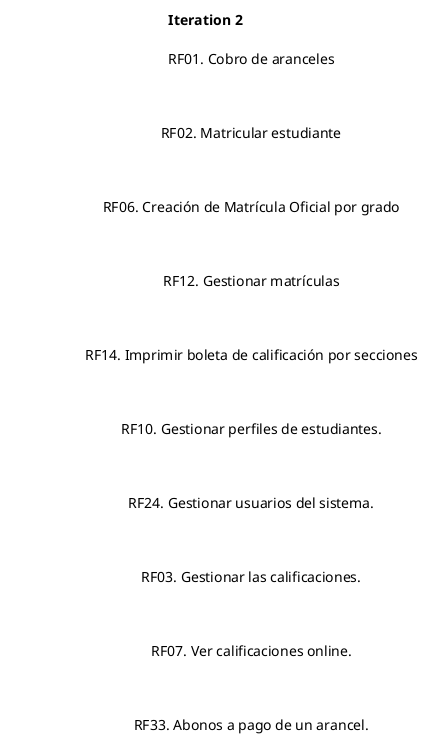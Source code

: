 @startuml
'skinparam BackgroundColor transparent
left to right direction


label RF01 as "RF01. Cobro de aranceles"
label RF02 as "RF02. Matricular estudiante"
label RF06 as "RF06. Creación de Matrícula Oficial por grado"
label RF12 as "RF12. Gestionar matrículas"
label RF14 as "RF14. Imprimir boleta de calificación por secciones"

label 0 as " "
0 ..[hidden]> RF01
0 ..[hidden]> RF02
0 ..[hidden]> RF06
0 ..[hidden]> RF12
0 ..[hidden]> RF14


title Iteration 2

Label RF10 as "RF10. Gestionar perfiles de estudiantes."
Label RF24 as "RF24. Gestionar usuarios del sistema."
Label RF03 as "RF03. Gestionar las calificaciones."
Label RF07 as "RF07. Ver calificaciones online."
Label RF33 as "RF33. Abonos a pago de un arancel."

0 ..[hidden]> RF10
0 ..[hidden]> RF24
0 ..[hidden]> RF03
0 ..[hidden]> RF07
0 ..[hidden]> RF33

@enduml